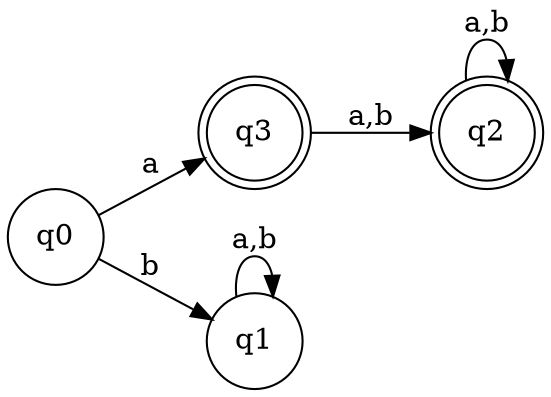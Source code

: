digraph finite_automaton {
    rankdir=LR;
    node [shape=doublecircle]; q2 q3;
    node [shape=circle];
    q0 -> q1 [label="b"];
    q1 -> q1 [label="a,b"];
    q0 -> q3 [label="a"];
    q3 -> q2 [label="a,b"];
    q2 -> q2 [label="a,b"];
}